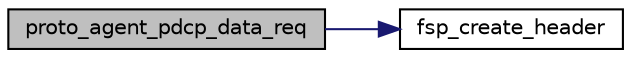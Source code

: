 digraph "proto_agent_pdcp_data_req"
{
 // LATEX_PDF_SIZE
  edge [fontname="Helvetica",fontsize="10",labelfontname="Helvetica",labelfontsize="10"];
  node [fontname="Helvetica",fontsize="10",shape=record];
  rankdir="LR";
  Node1 [label="proto_agent_pdcp_data_req",height=0.2,width=0.4,color="black", fillcolor="grey75", style="filled", fontcolor="black",tooltip=" "];
  Node1 -> Node2 [color="midnightblue",fontsize="10",style="solid",fontname="Helvetica"];
  Node2 [label="fsp_create_header",height=0.2,width=0.4,color="black", fillcolor="white", style="filled",URL="$proto__agent__common_8c.html#a46b52c3100b258463b11752f6d409dc7",tooltip=" "];
}
